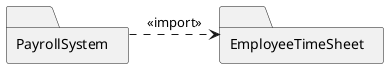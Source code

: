 @startuml
hide circle
skinparam backgroundcolor transparent
allow_mixing
skinparam classAttributeIconSize 0

folder PayrollSystem
folder EmployeeTimeSheet

PayrollSystem.>EmployeeTimeSheet:<<import>>


@enduml